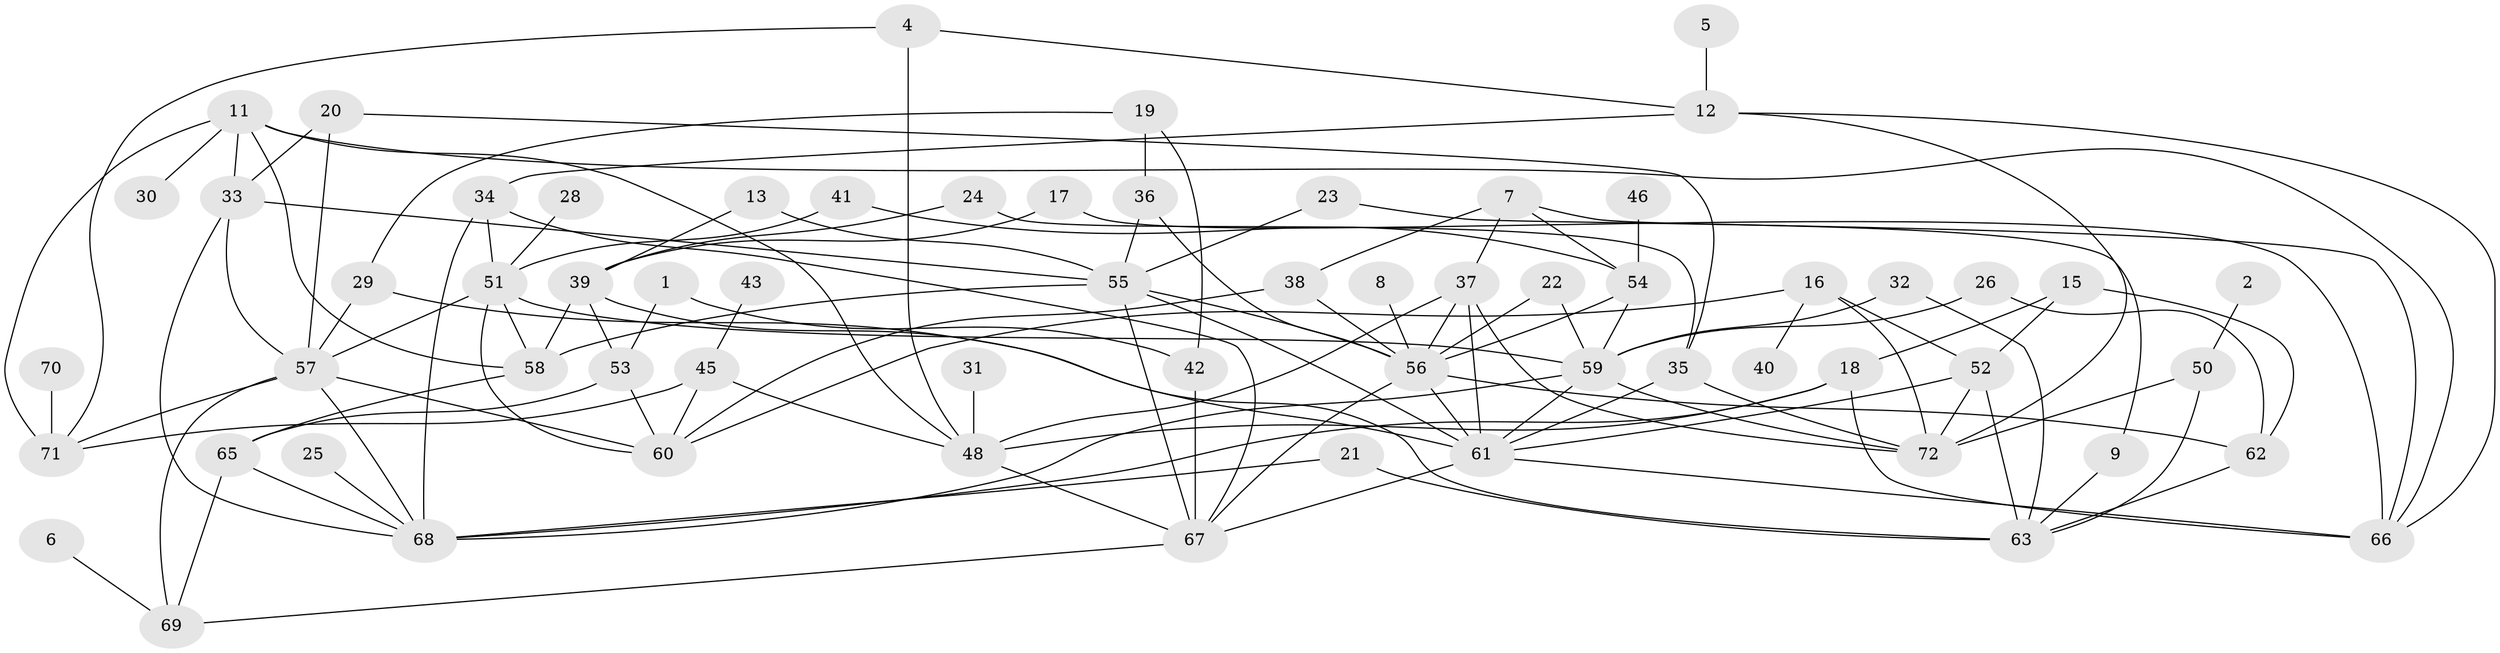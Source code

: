 // original degree distribution, {3: 0.2569444444444444, 2: 0.24305555555555555, 5: 0.09027777777777778, 1: 0.1597222222222222, 0: 0.04861111111111111, 4: 0.1597222222222222, 6: 0.020833333333333332, 9: 0.006944444444444444, 7: 0.013888888888888888}
// Generated by graph-tools (version 1.1) at 2025/25/03/09/25 03:25:14]
// undirected, 64 vertices, 123 edges
graph export_dot {
graph [start="1"]
  node [color=gray90,style=filled];
  1;
  2;
  4;
  5;
  6;
  7;
  8;
  9;
  11;
  12;
  13;
  15;
  16;
  17;
  18;
  19;
  20;
  21;
  22;
  23;
  24;
  25;
  26;
  28;
  29;
  30;
  31;
  32;
  33;
  34;
  35;
  36;
  37;
  38;
  39;
  40;
  41;
  42;
  43;
  45;
  46;
  48;
  50;
  51;
  52;
  53;
  54;
  55;
  56;
  57;
  58;
  59;
  60;
  61;
  62;
  63;
  65;
  66;
  67;
  68;
  69;
  70;
  71;
  72;
  1 -- 42 [weight=1.0];
  1 -- 53 [weight=1.0];
  2 -- 50 [weight=1.0];
  4 -- 12 [weight=1.0];
  4 -- 48 [weight=1.0];
  4 -- 71 [weight=1.0];
  5 -- 12 [weight=1.0];
  6 -- 69 [weight=1.0];
  7 -- 9 [weight=1.0];
  7 -- 37 [weight=1.0];
  7 -- 38 [weight=1.0];
  7 -- 54 [weight=1.0];
  8 -- 56 [weight=1.0];
  9 -- 63 [weight=1.0];
  11 -- 30 [weight=1.0];
  11 -- 33 [weight=1.0];
  11 -- 48 [weight=1.0];
  11 -- 58 [weight=1.0];
  11 -- 66 [weight=1.0];
  11 -- 71 [weight=1.0];
  12 -- 34 [weight=1.0];
  12 -- 66 [weight=1.0];
  12 -- 72 [weight=1.0];
  13 -- 39 [weight=1.0];
  13 -- 55 [weight=1.0];
  15 -- 18 [weight=1.0];
  15 -- 52 [weight=1.0];
  15 -- 62 [weight=1.0];
  16 -- 40 [weight=1.0];
  16 -- 52 [weight=1.0];
  16 -- 60 [weight=1.0];
  16 -- 72 [weight=1.0];
  17 -- 39 [weight=1.0];
  17 -- 66 [weight=1.0];
  18 -- 48 [weight=1.0];
  18 -- 66 [weight=1.0];
  18 -- 68 [weight=1.0];
  19 -- 29 [weight=1.0];
  19 -- 36 [weight=1.0];
  19 -- 42 [weight=1.0];
  20 -- 33 [weight=2.0];
  20 -- 35 [weight=1.0];
  20 -- 57 [weight=1.0];
  21 -- 63 [weight=1.0];
  21 -- 68 [weight=1.0];
  22 -- 56 [weight=1.0];
  22 -- 59 [weight=1.0];
  23 -- 55 [weight=1.0];
  23 -- 66 [weight=1.0];
  24 -- 35 [weight=1.0];
  24 -- 39 [weight=1.0];
  25 -- 68 [weight=1.0];
  26 -- 59 [weight=1.0];
  26 -- 62 [weight=1.0];
  28 -- 51 [weight=1.0];
  29 -- 57 [weight=1.0];
  29 -- 61 [weight=1.0];
  31 -- 48 [weight=1.0];
  32 -- 59 [weight=1.0];
  32 -- 63 [weight=1.0];
  33 -- 55 [weight=1.0];
  33 -- 57 [weight=1.0];
  33 -- 68 [weight=1.0];
  34 -- 51 [weight=1.0];
  34 -- 67 [weight=1.0];
  34 -- 68 [weight=2.0];
  35 -- 61 [weight=1.0];
  35 -- 72 [weight=1.0];
  36 -- 55 [weight=1.0];
  36 -- 56 [weight=1.0];
  37 -- 48 [weight=1.0];
  37 -- 56 [weight=1.0];
  37 -- 61 [weight=1.0];
  37 -- 72 [weight=1.0];
  38 -- 56 [weight=1.0];
  38 -- 60 [weight=1.0];
  39 -- 53 [weight=1.0];
  39 -- 58 [weight=2.0];
  39 -- 63 [weight=1.0];
  41 -- 51 [weight=1.0];
  41 -- 54 [weight=1.0];
  42 -- 67 [weight=1.0];
  43 -- 45 [weight=1.0];
  45 -- 48 [weight=1.0];
  45 -- 60 [weight=1.0];
  45 -- 71 [weight=1.0];
  46 -- 54 [weight=1.0];
  48 -- 67 [weight=1.0];
  50 -- 63 [weight=1.0];
  50 -- 72 [weight=1.0];
  51 -- 57 [weight=1.0];
  51 -- 58 [weight=1.0];
  51 -- 59 [weight=2.0];
  51 -- 60 [weight=1.0];
  52 -- 61 [weight=1.0];
  52 -- 63 [weight=2.0];
  52 -- 72 [weight=2.0];
  53 -- 60 [weight=1.0];
  53 -- 65 [weight=1.0];
  54 -- 56 [weight=1.0];
  54 -- 59 [weight=1.0];
  55 -- 56 [weight=1.0];
  55 -- 58 [weight=1.0];
  55 -- 61 [weight=1.0];
  55 -- 67 [weight=1.0];
  56 -- 61 [weight=1.0];
  56 -- 62 [weight=1.0];
  56 -- 67 [weight=1.0];
  57 -- 60 [weight=1.0];
  57 -- 68 [weight=1.0];
  57 -- 69 [weight=1.0];
  57 -- 71 [weight=1.0];
  58 -- 65 [weight=1.0];
  59 -- 61 [weight=1.0];
  59 -- 68 [weight=1.0];
  59 -- 72 [weight=1.0];
  61 -- 66 [weight=1.0];
  61 -- 67 [weight=1.0];
  62 -- 63 [weight=1.0];
  65 -- 68 [weight=1.0];
  65 -- 69 [weight=1.0];
  67 -- 69 [weight=1.0];
  70 -- 71 [weight=1.0];
}
